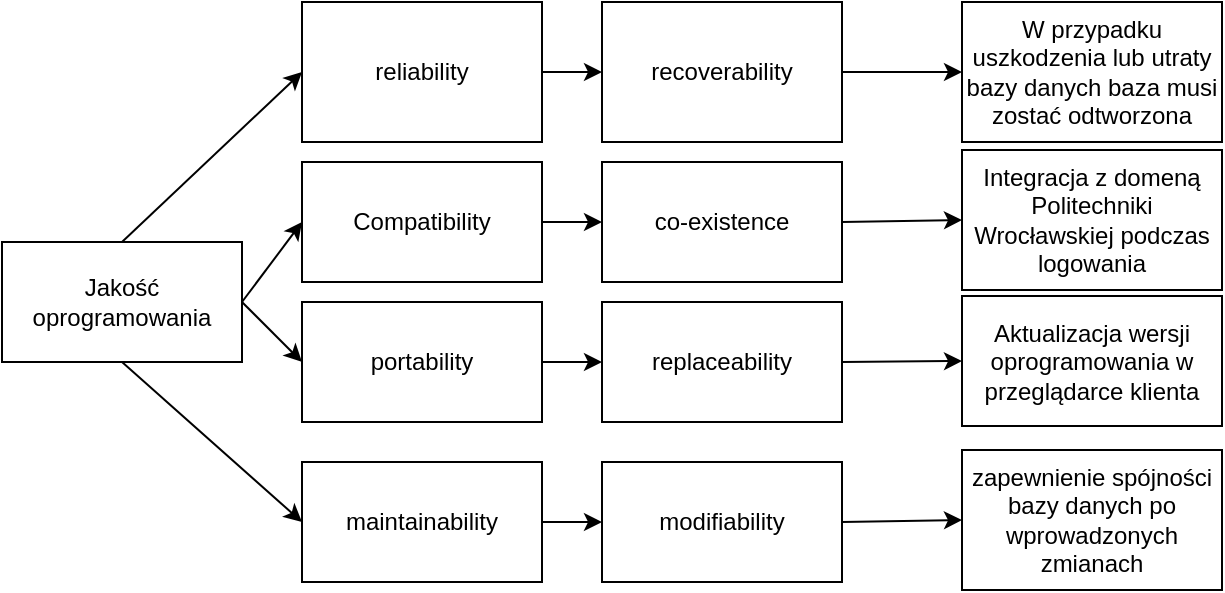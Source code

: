 <mxfile version="12.4.8" type="device"><diagram id="YvFYeoWwrT_RhuOA-i15" name="Page-1"><mxGraphModel dx="700" dy="767" grid="1" gridSize="10" guides="1" tooltips="1" connect="1" arrows="1" fold="1" page="1" pageScale="1" pageWidth="827" pageHeight="1169" math="0" shadow="0"><root><mxCell id="0"/><mxCell id="1" parent="0"/><mxCell id="sGud0RgAuJBw55dlvwA2-1" value="Jakość oprogramowania" style="rounded=0;whiteSpace=wrap;html=1;" vertex="1" parent="1"><mxGeometry x="40" y="320" width="120" height="60" as="geometry"/></mxCell><mxCell id="sGud0RgAuJBw55dlvwA2-2" value="maintainability" style="rounded=0;whiteSpace=wrap;html=1;" vertex="1" parent="1"><mxGeometry x="190" y="430" width="120" height="60" as="geometry"/></mxCell><mxCell id="sGud0RgAuJBw55dlvwA2-3" value="modifiability" style="rounded=0;whiteSpace=wrap;html=1;" vertex="1" parent="1"><mxGeometry x="340" y="430" width="120" height="60" as="geometry"/></mxCell><mxCell id="sGud0RgAuJBw55dlvwA2-4" value="zapewnienie spójności bazy danych po wprowadzonych zmianach" style="rounded=0;whiteSpace=wrap;html=1;" vertex="1" parent="1"><mxGeometry x="520" y="424" width="130" height="70" as="geometry"/></mxCell><mxCell id="sGud0RgAuJBw55dlvwA2-6" value="portability" style="rounded=0;whiteSpace=wrap;html=1;" vertex="1" parent="1"><mxGeometry x="190" y="350" width="120" height="60" as="geometry"/></mxCell><mxCell id="sGud0RgAuJBw55dlvwA2-7" value="replaceability" style="rounded=0;whiteSpace=wrap;html=1;" vertex="1" parent="1"><mxGeometry x="340" y="350" width="120" height="60" as="geometry"/></mxCell><mxCell id="sGud0RgAuJBw55dlvwA2-8" value="Aktualizacja wersji oprogramowania w przeglądarce klienta" style="rounded=0;whiteSpace=wrap;html=1;" vertex="1" parent="1"><mxGeometry x="520" y="347" width="130" height="65" as="geometry"/></mxCell><mxCell id="sGud0RgAuJBw55dlvwA2-9" value="Compatibility" style="rounded=0;whiteSpace=wrap;html=1;" vertex="1" parent="1"><mxGeometry x="190" y="280" width="120" height="60" as="geometry"/></mxCell><mxCell id="sGud0RgAuJBw55dlvwA2-10" value="co-existence" style="rounded=0;whiteSpace=wrap;html=1;" vertex="1" parent="1"><mxGeometry x="340" y="280" width="120" height="60" as="geometry"/></mxCell><mxCell id="sGud0RgAuJBw55dlvwA2-11" value="Integracja z domeną Politechniki Wrocławskiej podczas logowania" style="rounded=0;whiteSpace=wrap;html=1;" vertex="1" parent="1"><mxGeometry x="520" y="274" width="130" height="70" as="geometry"/></mxCell><mxCell id="sGud0RgAuJBw55dlvwA2-12" value="reliability" style="rounded=0;whiteSpace=wrap;html=1;" vertex="1" parent="1"><mxGeometry x="190" y="200" width="120" height="70" as="geometry"/></mxCell><mxCell id="sGud0RgAuJBw55dlvwA2-13" value="recoverability" style="rounded=0;whiteSpace=wrap;html=1;" vertex="1" parent="1"><mxGeometry x="340" y="200" width="120" height="70" as="geometry"/></mxCell><mxCell id="sGud0RgAuJBw55dlvwA2-14" value="W przypadku uszkodzenia lub utraty bazy danych baza musi zostać odtworzona" style="rounded=0;whiteSpace=wrap;html=1;" vertex="1" parent="1"><mxGeometry x="520" y="200" width="130" height="70" as="geometry"/></mxCell><mxCell id="sGud0RgAuJBw55dlvwA2-15" value="" style="endArrow=classic;html=1;entryX=0;entryY=0.5;entryDx=0;entryDy=0;exitX=0.5;exitY=0;exitDx=0;exitDy=0;" edge="1" parent="1" source="sGud0RgAuJBw55dlvwA2-1" target="sGud0RgAuJBw55dlvwA2-12"><mxGeometry width="50" height="50" relative="1" as="geometry"><mxPoint x="70" y="570" as="sourcePoint"/><mxPoint x="120" y="520" as="targetPoint"/></mxGeometry></mxCell><mxCell id="sGud0RgAuJBw55dlvwA2-16" value="" style="endArrow=classic;html=1;entryX=0;entryY=0.5;entryDx=0;entryDy=0;exitX=1;exitY=0.5;exitDx=0;exitDy=0;" edge="1" parent="1" source="sGud0RgAuJBw55dlvwA2-1" target="sGud0RgAuJBw55dlvwA2-9"><mxGeometry width="50" height="50" relative="1" as="geometry"><mxPoint x="70" y="570" as="sourcePoint"/><mxPoint x="120" y="520" as="targetPoint"/></mxGeometry></mxCell><mxCell id="sGud0RgAuJBw55dlvwA2-17" value="" style="endArrow=classic;html=1;entryX=0;entryY=0.5;entryDx=0;entryDy=0;exitX=1;exitY=0.5;exitDx=0;exitDy=0;" edge="1" parent="1" source="sGud0RgAuJBw55dlvwA2-1" target="sGud0RgAuJBw55dlvwA2-6"><mxGeometry width="50" height="50" relative="1" as="geometry"><mxPoint x="70" y="570" as="sourcePoint"/><mxPoint x="120" y="520" as="targetPoint"/></mxGeometry></mxCell><mxCell id="sGud0RgAuJBw55dlvwA2-18" value="" style="endArrow=classic;html=1;entryX=0;entryY=0.5;entryDx=0;entryDy=0;exitX=0.5;exitY=1;exitDx=0;exitDy=0;" edge="1" parent="1" source="sGud0RgAuJBw55dlvwA2-1" target="sGud0RgAuJBw55dlvwA2-2"><mxGeometry width="50" height="50" relative="1" as="geometry"><mxPoint x="170" y="360" as="sourcePoint"/><mxPoint x="200" y="390" as="targetPoint"/></mxGeometry></mxCell><mxCell id="sGud0RgAuJBw55dlvwA2-19" value="" style="endArrow=classic;html=1;entryX=0;entryY=0.5;entryDx=0;entryDy=0;exitX=1;exitY=0.5;exitDx=0;exitDy=0;" edge="1" parent="1" source="sGud0RgAuJBw55dlvwA2-2" target="sGud0RgAuJBw55dlvwA2-3"><mxGeometry width="50" height="50" relative="1" as="geometry"><mxPoint x="110" y="390" as="sourcePoint"/><mxPoint x="200" y="470" as="targetPoint"/></mxGeometry></mxCell><mxCell id="sGud0RgAuJBw55dlvwA2-20" value="" style="endArrow=classic;html=1;entryX=0;entryY=0.5;entryDx=0;entryDy=0;exitX=1;exitY=0.5;exitDx=0;exitDy=0;" edge="1" parent="1" source="sGud0RgAuJBw55dlvwA2-6" target="sGud0RgAuJBw55dlvwA2-7"><mxGeometry width="50" height="50" relative="1" as="geometry"><mxPoint x="320" y="470" as="sourcePoint"/><mxPoint x="350" y="470" as="targetPoint"/></mxGeometry></mxCell><mxCell id="sGud0RgAuJBw55dlvwA2-21" value="" style="endArrow=classic;html=1;entryX=0;entryY=0.5;entryDx=0;entryDy=0;exitX=1;exitY=0.5;exitDx=0;exitDy=0;" edge="1" parent="1" source="sGud0RgAuJBw55dlvwA2-9" target="sGud0RgAuJBw55dlvwA2-10"><mxGeometry width="50" height="50" relative="1" as="geometry"><mxPoint x="320" y="390" as="sourcePoint"/><mxPoint x="350" y="390" as="targetPoint"/></mxGeometry></mxCell><mxCell id="sGud0RgAuJBw55dlvwA2-22" value="" style="endArrow=classic;html=1;entryX=0;entryY=0.5;entryDx=0;entryDy=0;exitX=1;exitY=0.5;exitDx=0;exitDy=0;" edge="1" parent="1" source="sGud0RgAuJBw55dlvwA2-12" target="sGud0RgAuJBw55dlvwA2-13"><mxGeometry width="50" height="50" relative="1" as="geometry"><mxPoint x="320" y="320" as="sourcePoint"/><mxPoint x="350" y="320" as="targetPoint"/></mxGeometry></mxCell><mxCell id="sGud0RgAuJBw55dlvwA2-23" value="" style="endArrow=classic;html=1;entryX=0;entryY=0.5;entryDx=0;entryDy=0;exitX=1;exitY=0.5;exitDx=0;exitDy=0;" edge="1" parent="1" source="sGud0RgAuJBw55dlvwA2-13" target="sGud0RgAuJBw55dlvwA2-14"><mxGeometry width="50" height="50" relative="1" as="geometry"><mxPoint x="470" y="235" as="sourcePoint"/><mxPoint x="350" y="245" as="targetPoint"/></mxGeometry></mxCell><mxCell id="sGud0RgAuJBw55dlvwA2-24" value="" style="endArrow=classic;html=1;entryX=0;entryY=0.5;entryDx=0;entryDy=0;exitX=1;exitY=0.5;exitDx=0;exitDy=0;" edge="1" parent="1" source="sGud0RgAuJBw55dlvwA2-10" target="sGud0RgAuJBw55dlvwA2-11"><mxGeometry width="50" height="50" relative="1" as="geometry"><mxPoint x="470" y="245" as="sourcePoint"/><mxPoint x="530" y="245" as="targetPoint"/></mxGeometry></mxCell><mxCell id="sGud0RgAuJBw55dlvwA2-25" value="" style="endArrow=classic;html=1;entryX=0;entryY=0.5;entryDx=0;entryDy=0;exitX=1;exitY=0.5;exitDx=0;exitDy=0;" edge="1" parent="1" source="sGud0RgAuJBw55dlvwA2-7" target="sGud0RgAuJBw55dlvwA2-8"><mxGeometry width="50" height="50" relative="1" as="geometry"><mxPoint x="470" y="320" as="sourcePoint"/><mxPoint x="530" y="319" as="targetPoint"/></mxGeometry></mxCell><mxCell id="sGud0RgAuJBw55dlvwA2-26" value="" style="endArrow=classic;html=1;entryX=0;entryY=0.5;entryDx=0;entryDy=0;exitX=1;exitY=0.5;exitDx=0;exitDy=0;" edge="1" parent="1" source="sGud0RgAuJBw55dlvwA2-3" target="sGud0RgAuJBw55dlvwA2-4"><mxGeometry width="50" height="50" relative="1" as="geometry"><mxPoint x="470" y="390" as="sourcePoint"/><mxPoint x="530" y="395" as="targetPoint"/></mxGeometry></mxCell></root></mxGraphModel></diagram></mxfile>